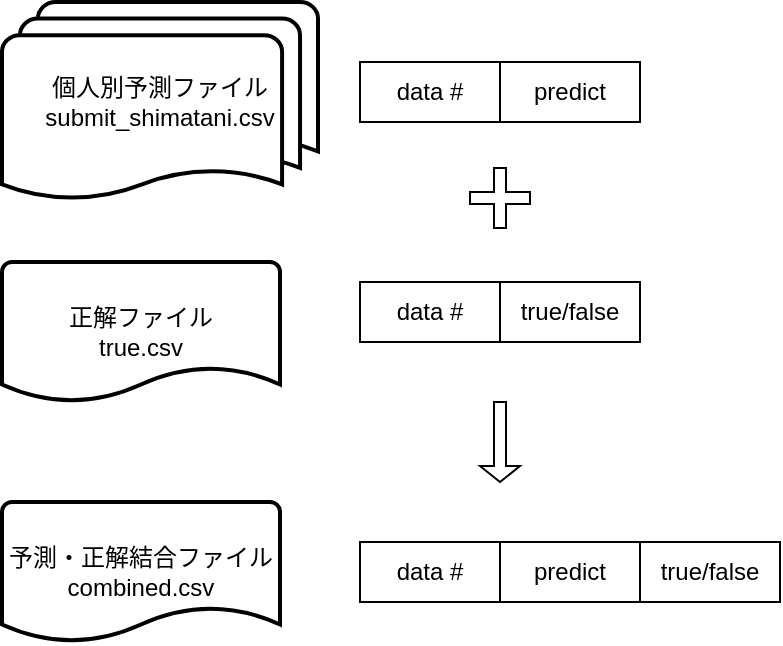 <mxfile version="13.1.3">
    <diagram id="6hGFLwfOUW9BJ-s0fimq" name="Page-1">
        <mxGraphModel dx="787" dy="668" grid="1" gridSize="10" guides="1" tooltips="1" connect="1" arrows="1" fold="1" page="1" pageScale="1" pageWidth="827" pageHeight="1169" math="0" shadow="0">
            <root>
                <mxCell id="0"/>
                <mxCell id="1" parent="0"/>
                <mxCell id="7" value="正解ファイル&lt;br&gt;true.csv" style="strokeWidth=2;html=1;shape=mxgraph.flowchart.document2;whiteSpace=wrap;size=0.25;" parent="1" vertex="1">
                    <mxGeometry x="51" y="170" width="139" height="70" as="geometry"/>
                </mxCell>
                <mxCell id="8" value="&lt;span&gt;個人別予測ファイル&lt;/span&gt;&lt;br&gt;&lt;span&gt;submit_shimatani.csv&lt;/span&gt;" style="strokeWidth=2;html=1;shape=mxgraph.flowchart.multi-document;whiteSpace=wrap;" parent="1" vertex="1">
                    <mxGeometry x="51" y="40" width="158" height="100" as="geometry"/>
                </mxCell>
                <mxCell id="13" value="" style="group" parent="1" vertex="1" connectable="0">
                    <mxGeometry x="230" y="70" width="140" height="30" as="geometry"/>
                </mxCell>
                <mxCell id="11" value="data #" style="rounded=0;whiteSpace=wrap;html=1;" parent="13" vertex="1">
                    <mxGeometry width="70" height="30" as="geometry"/>
                </mxCell>
                <mxCell id="12" value="predict" style="rounded=0;whiteSpace=wrap;html=1;" parent="13" vertex="1">
                    <mxGeometry x="70" width="70" height="30" as="geometry"/>
                </mxCell>
                <mxCell id="14" value="" style="group" parent="1" vertex="1" connectable="0">
                    <mxGeometry x="230" y="180" width="140" height="30" as="geometry"/>
                </mxCell>
                <mxCell id="15" value="data #" style="rounded=0;whiteSpace=wrap;html=1;" parent="14" vertex="1">
                    <mxGeometry width="70" height="30" as="geometry"/>
                </mxCell>
                <mxCell id="16" value="true/false" style="rounded=0;whiteSpace=wrap;html=1;" parent="14" vertex="1">
                    <mxGeometry x="70" width="70" height="30" as="geometry"/>
                </mxCell>
                <mxCell id="19" value="予測・正解結合ファイル&lt;br&gt;combined.csv" style="strokeWidth=2;html=1;shape=mxgraph.flowchart.document2;whiteSpace=wrap;size=0.25;" parent="1" vertex="1">
                    <mxGeometry x="51" y="290" width="139" height="70" as="geometry"/>
                </mxCell>
                <mxCell id="27" value="data #" style="rounded=0;whiteSpace=wrap;html=1;" parent="1" vertex="1">
                    <mxGeometry x="230" y="310" width="70" height="30" as="geometry"/>
                </mxCell>
                <mxCell id="28" value="predict" style="rounded=0;whiteSpace=wrap;html=1;" parent="1" vertex="1">
                    <mxGeometry x="300" y="310" width="70" height="30" as="geometry"/>
                </mxCell>
                <mxCell id="29" value="true/false" style="rounded=0;whiteSpace=wrap;html=1;" parent="1" vertex="1">
                    <mxGeometry x="370" y="310" width="70" height="30" as="geometry"/>
                </mxCell>
                <mxCell id="32" value="" style="shape=cross;whiteSpace=wrap;html=1;" parent="1" vertex="1">
                    <mxGeometry x="285" y="123" width="30" height="30" as="geometry"/>
                </mxCell>
                <mxCell id="33" value="" style="shape=singleArrow;direction=south;whiteSpace=wrap;html=1;" parent="1" vertex="1">
                    <mxGeometry x="290" y="240" width="20" height="40" as="geometry"/>
                </mxCell>
            </root>
        </mxGraphModel>
    </diagram>
</mxfile>